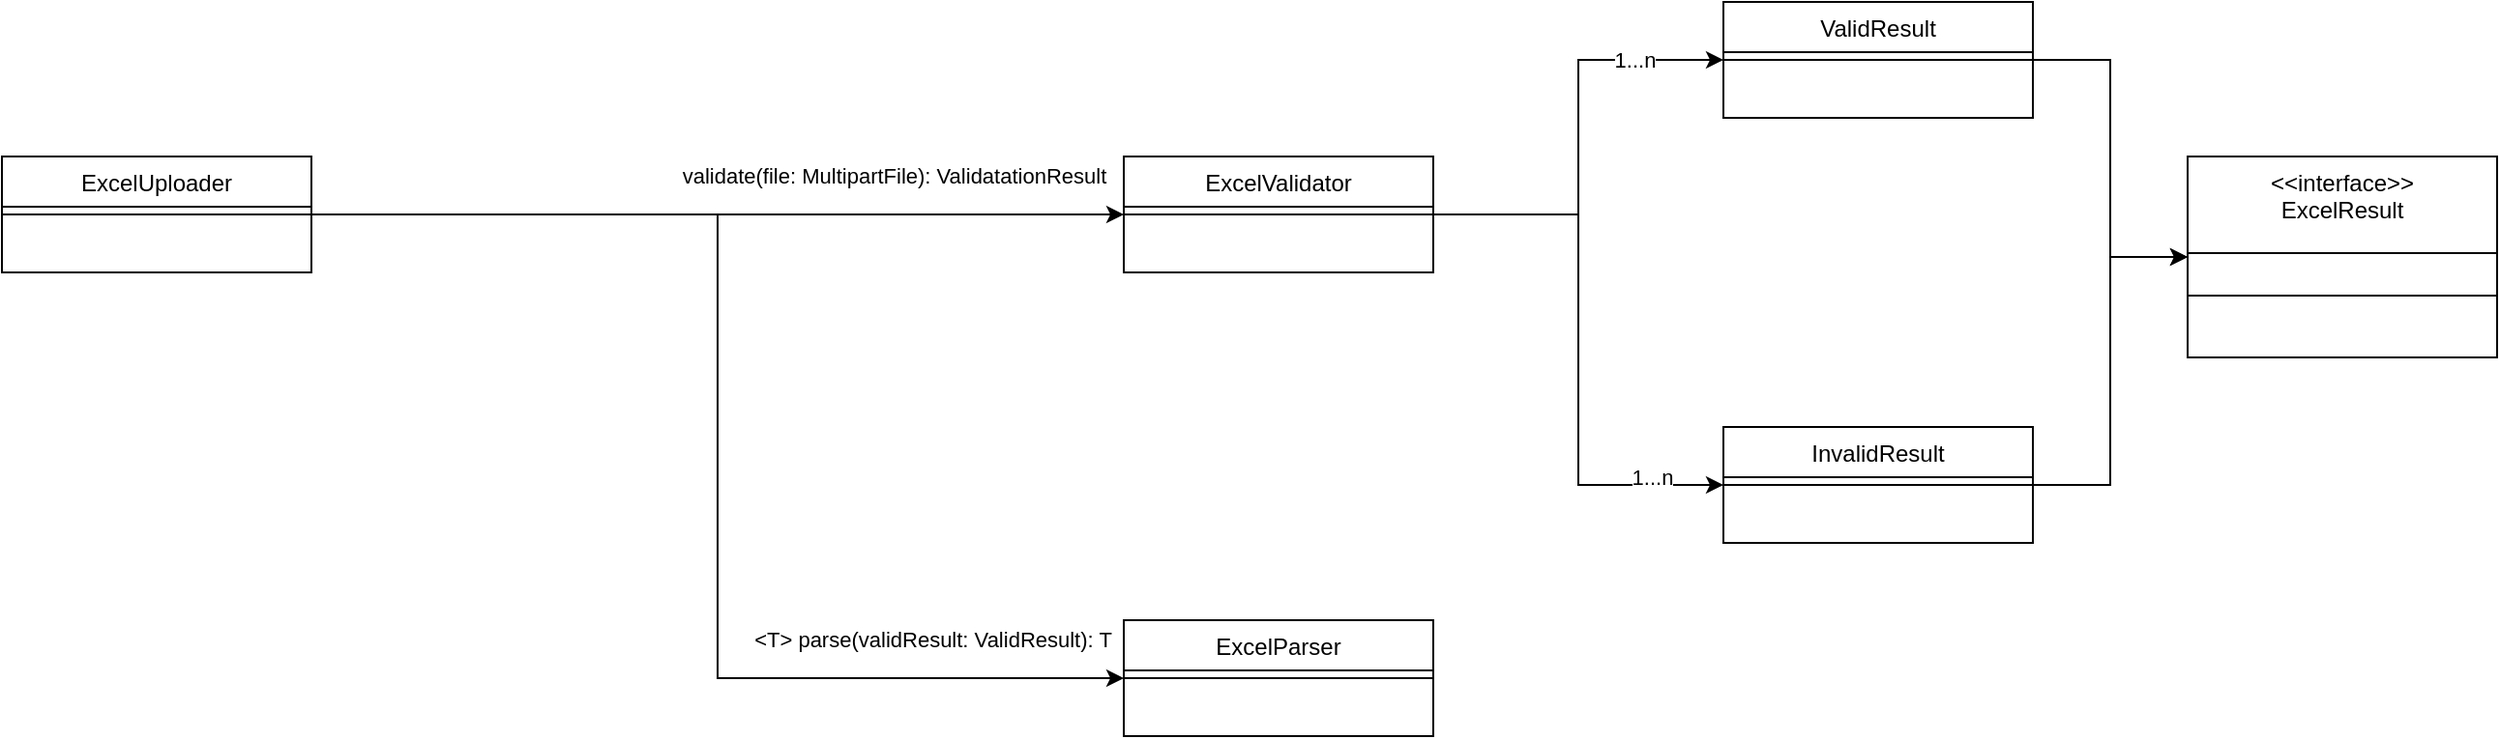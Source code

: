 <mxfile version="24.8.6">
  <diagram id="C5RBs43oDa-KdzZeNtuy" name="Page-1">
    <mxGraphModel dx="1266" dy="650" grid="1" gridSize="10" guides="1" tooltips="1" connect="1" arrows="1" fold="1" page="1" pageScale="1" pageWidth="827" pageHeight="1169" math="0" shadow="0">
      <root>
        <mxCell id="WIyWlLk6GJQsqaUBKTNV-0" />
        <mxCell id="WIyWlLk6GJQsqaUBKTNV-1" parent="WIyWlLk6GJQsqaUBKTNV-0" />
        <mxCell id="Hc8vjFMk4_dKpQ89hqnR-5" style="edgeStyle=orthogonalEdgeStyle;rounded=0;orthogonalLoop=1;jettySize=auto;html=1;entryX=0;entryY=0.5;entryDx=0;entryDy=0;" edge="1" parent="WIyWlLk6GJQsqaUBKTNV-1" source="zkfFHV4jXpPFQw0GAbJ--17" target="Hc8vjFMk4_dKpQ89hqnR-0">
          <mxGeometry relative="1" as="geometry" />
        </mxCell>
        <mxCell id="Hc8vjFMk4_dKpQ89hqnR-6" value="&amp;lt;T&amp;gt; parse(validResult: ValidResult): T" style="edgeLabel;html=1;align=center;verticalAlign=middle;resizable=0;points=[];" vertex="1" connectable="0" parent="Hc8vjFMk4_dKpQ89hqnR-5">
          <mxGeometry x="0.604" y="-1" relative="1" as="geometry">
            <mxPoint x="31" y="-21" as="offset" />
          </mxGeometry>
        </mxCell>
        <mxCell id="zkfFHV4jXpPFQw0GAbJ--17" value="ExcelUploader" style="swimlane;fontStyle=0;align=center;verticalAlign=top;childLayout=stackLayout;horizontal=1;startSize=26;horizontalStack=0;resizeParent=1;resizeLast=0;collapsible=1;marginBottom=0;rounded=0;shadow=0;strokeWidth=1;" parent="WIyWlLk6GJQsqaUBKTNV-1" vertex="1">
          <mxGeometry x="50" y="200" width="160" height="60" as="geometry">
            <mxRectangle x="550" y="140" width="160" height="26" as="alternateBounds" />
          </mxGeometry>
        </mxCell>
        <mxCell id="zkfFHV4jXpPFQw0GAbJ--23" value="" style="line;html=1;strokeWidth=1;align=left;verticalAlign=middle;spacingTop=-1;spacingLeft=3;spacingRight=3;rotatable=0;labelPosition=right;points=[];portConstraint=eastwest;" parent="zkfFHV4jXpPFQw0GAbJ--17" vertex="1">
          <mxGeometry y="26" width="160" height="8" as="geometry" />
        </mxCell>
        <mxCell id="Hc8vjFMk4_dKpQ89hqnR-0" value="ExcelParser" style="swimlane;fontStyle=0;align=center;verticalAlign=top;childLayout=stackLayout;horizontal=1;startSize=26;horizontalStack=0;resizeParent=1;resizeLast=0;collapsible=1;marginBottom=0;rounded=0;shadow=0;strokeWidth=1;" vertex="1" parent="WIyWlLk6GJQsqaUBKTNV-1">
          <mxGeometry x="630" y="440" width="160" height="60" as="geometry">
            <mxRectangle x="550" y="140" width="160" height="26" as="alternateBounds" />
          </mxGeometry>
        </mxCell>
        <mxCell id="Hc8vjFMk4_dKpQ89hqnR-1" value="" style="line;html=1;strokeWidth=1;align=left;verticalAlign=middle;spacingTop=-1;spacingLeft=3;spacingRight=3;rotatable=0;labelPosition=right;points=[];portConstraint=eastwest;" vertex="1" parent="Hc8vjFMk4_dKpQ89hqnR-0">
          <mxGeometry y="26" width="160" height="8" as="geometry" />
        </mxCell>
        <mxCell id="Hc8vjFMk4_dKpQ89hqnR-2" value="ExcelValidator" style="swimlane;fontStyle=0;align=center;verticalAlign=top;childLayout=stackLayout;horizontal=1;startSize=26;horizontalStack=0;resizeParent=1;resizeLast=0;collapsible=1;marginBottom=0;rounded=0;shadow=0;strokeWidth=1;" vertex="1" parent="WIyWlLk6GJQsqaUBKTNV-1">
          <mxGeometry x="630" y="200" width="160" height="60" as="geometry">
            <mxRectangle x="550" y="140" width="160" height="26" as="alternateBounds" />
          </mxGeometry>
        </mxCell>
        <mxCell id="Hc8vjFMk4_dKpQ89hqnR-3" value="" style="line;html=1;strokeWidth=1;align=left;verticalAlign=middle;spacingTop=-1;spacingLeft=3;spacingRight=3;rotatable=0;labelPosition=right;points=[];portConstraint=eastwest;" vertex="1" parent="Hc8vjFMk4_dKpQ89hqnR-2">
          <mxGeometry y="26" width="160" height="8" as="geometry" />
        </mxCell>
        <mxCell id="Hc8vjFMk4_dKpQ89hqnR-4" style="edgeStyle=orthogonalEdgeStyle;rounded=0;orthogonalLoop=1;jettySize=auto;html=1;entryX=0;entryY=0.5;entryDx=0;entryDy=0;" edge="1" parent="WIyWlLk6GJQsqaUBKTNV-1" source="zkfFHV4jXpPFQw0GAbJ--23" target="Hc8vjFMk4_dKpQ89hqnR-2">
          <mxGeometry relative="1" as="geometry" />
        </mxCell>
        <mxCell id="Hc8vjFMk4_dKpQ89hqnR-7" value="validate(file: MultipartFile): ValidatationResult" style="edgeLabel;html=1;align=center;verticalAlign=middle;resizable=0;points=[];" vertex="1" connectable="0" parent="Hc8vjFMk4_dKpQ89hqnR-4">
          <mxGeometry x="0.235" relative="1" as="geometry">
            <mxPoint x="41" y="-20" as="offset" />
          </mxGeometry>
        </mxCell>
        <mxCell id="Hc8vjFMk4_dKpQ89hqnR-14" style="edgeStyle=orthogonalEdgeStyle;rounded=0;orthogonalLoop=1;jettySize=auto;html=1;entryX=0;entryY=0.5;entryDx=0;entryDy=0;" edge="1" parent="WIyWlLk6GJQsqaUBKTNV-1" source="Hc8vjFMk4_dKpQ89hqnR-8" target="Hc8vjFMk4_dKpQ89hqnR-12">
          <mxGeometry relative="1" as="geometry" />
        </mxCell>
        <mxCell id="Hc8vjFMk4_dKpQ89hqnR-8" value="ValidResult" style="swimlane;fontStyle=0;align=center;verticalAlign=top;childLayout=stackLayout;horizontal=1;startSize=26;horizontalStack=0;resizeParent=1;resizeLast=0;collapsible=1;marginBottom=0;rounded=0;shadow=0;strokeWidth=1;" vertex="1" parent="WIyWlLk6GJQsqaUBKTNV-1">
          <mxGeometry x="940" y="120" width="160" height="60" as="geometry">
            <mxRectangle x="550" y="140" width="160" height="26" as="alternateBounds" />
          </mxGeometry>
        </mxCell>
        <mxCell id="Hc8vjFMk4_dKpQ89hqnR-9" value="" style="line;html=1;strokeWidth=1;align=left;verticalAlign=middle;spacingTop=-1;spacingLeft=3;spacingRight=3;rotatable=0;labelPosition=right;points=[];portConstraint=eastwest;" vertex="1" parent="Hc8vjFMk4_dKpQ89hqnR-8">
          <mxGeometry y="26" width="160" height="8" as="geometry" />
        </mxCell>
        <mxCell id="Hc8vjFMk4_dKpQ89hqnR-10" value="InvalidResult" style="swimlane;fontStyle=0;align=center;verticalAlign=top;childLayout=stackLayout;horizontal=1;startSize=26;horizontalStack=0;resizeParent=1;resizeLast=0;collapsible=1;marginBottom=0;rounded=0;shadow=0;strokeWidth=1;" vertex="1" parent="WIyWlLk6GJQsqaUBKTNV-1">
          <mxGeometry x="940" y="340" width="160" height="60" as="geometry">
            <mxRectangle x="550" y="140" width="160" height="26" as="alternateBounds" />
          </mxGeometry>
        </mxCell>
        <mxCell id="Hc8vjFMk4_dKpQ89hqnR-11" value="" style="line;html=1;strokeWidth=1;align=left;verticalAlign=middle;spacingTop=-1;spacingLeft=3;spacingRight=3;rotatable=0;labelPosition=right;points=[];portConstraint=eastwest;" vertex="1" parent="Hc8vjFMk4_dKpQ89hqnR-10">
          <mxGeometry y="26" width="160" height="8" as="geometry" />
        </mxCell>
        <mxCell id="Hc8vjFMk4_dKpQ89hqnR-12" value="&lt;&lt;interface&gt;&gt;&#xa;ExcelResult" style="swimlane;fontStyle=0;align=center;verticalAlign=top;childLayout=stackLayout;horizontal=1;startSize=50;horizontalStack=0;resizeParent=1;resizeLast=0;collapsible=1;marginBottom=0;rounded=0;shadow=0;strokeWidth=1;" vertex="1" parent="WIyWlLk6GJQsqaUBKTNV-1">
          <mxGeometry x="1180" y="200" width="160" height="104" as="geometry">
            <mxRectangle x="550" y="140" width="160" height="26" as="alternateBounds" />
          </mxGeometry>
        </mxCell>
        <mxCell id="Hc8vjFMk4_dKpQ89hqnR-13" value="" style="line;html=1;strokeWidth=1;align=left;verticalAlign=middle;spacingTop=-1;spacingLeft=3;spacingRight=3;rotatable=0;labelPosition=right;points=[];portConstraint=eastwest;" vertex="1" parent="Hc8vjFMk4_dKpQ89hqnR-12">
          <mxGeometry y="50" width="160" height="44" as="geometry" />
        </mxCell>
        <mxCell id="Hc8vjFMk4_dKpQ89hqnR-15" style="edgeStyle=orthogonalEdgeStyle;rounded=0;orthogonalLoop=1;jettySize=auto;html=1;entryX=0;entryY=0.5;entryDx=0;entryDy=0;" edge="1" parent="WIyWlLk6GJQsqaUBKTNV-1" source="Hc8vjFMk4_dKpQ89hqnR-11" target="Hc8vjFMk4_dKpQ89hqnR-12">
          <mxGeometry relative="1" as="geometry" />
        </mxCell>
        <mxCell id="Hc8vjFMk4_dKpQ89hqnR-16" style="edgeStyle=orthogonalEdgeStyle;rounded=0;orthogonalLoop=1;jettySize=auto;html=1;entryX=0;entryY=0.5;entryDx=0;entryDy=0;" edge="1" parent="WIyWlLk6GJQsqaUBKTNV-1" source="Hc8vjFMk4_dKpQ89hqnR-3" target="Hc8vjFMk4_dKpQ89hqnR-8">
          <mxGeometry relative="1" as="geometry" />
        </mxCell>
        <mxCell id="Hc8vjFMk4_dKpQ89hqnR-22" value="1...n" style="edgeLabel;html=1;align=center;verticalAlign=middle;resizable=0;points=[];" vertex="1" connectable="0" parent="Hc8vjFMk4_dKpQ89hqnR-16">
          <mxGeometry x="0.6" y="-2" relative="1" as="geometry">
            <mxPoint y="-2" as="offset" />
          </mxGeometry>
        </mxCell>
        <mxCell id="Hc8vjFMk4_dKpQ89hqnR-17" style="edgeStyle=orthogonalEdgeStyle;rounded=0;orthogonalLoop=1;jettySize=auto;html=1;entryX=0;entryY=0.5;entryDx=0;entryDy=0;" edge="1" parent="WIyWlLk6GJQsqaUBKTNV-1" source="Hc8vjFMk4_dKpQ89hqnR-3" target="Hc8vjFMk4_dKpQ89hqnR-10">
          <mxGeometry relative="1" as="geometry" />
        </mxCell>
        <mxCell id="Hc8vjFMk4_dKpQ89hqnR-23" value="1...n" style="edgeLabel;html=1;align=center;verticalAlign=middle;resizable=0;points=[];" vertex="1" connectable="0" parent="Hc8vjFMk4_dKpQ89hqnR-17">
          <mxGeometry x="0.717" y="4" relative="1" as="geometry">
            <mxPoint x="4" as="offset" />
          </mxGeometry>
        </mxCell>
      </root>
    </mxGraphModel>
  </diagram>
</mxfile>

